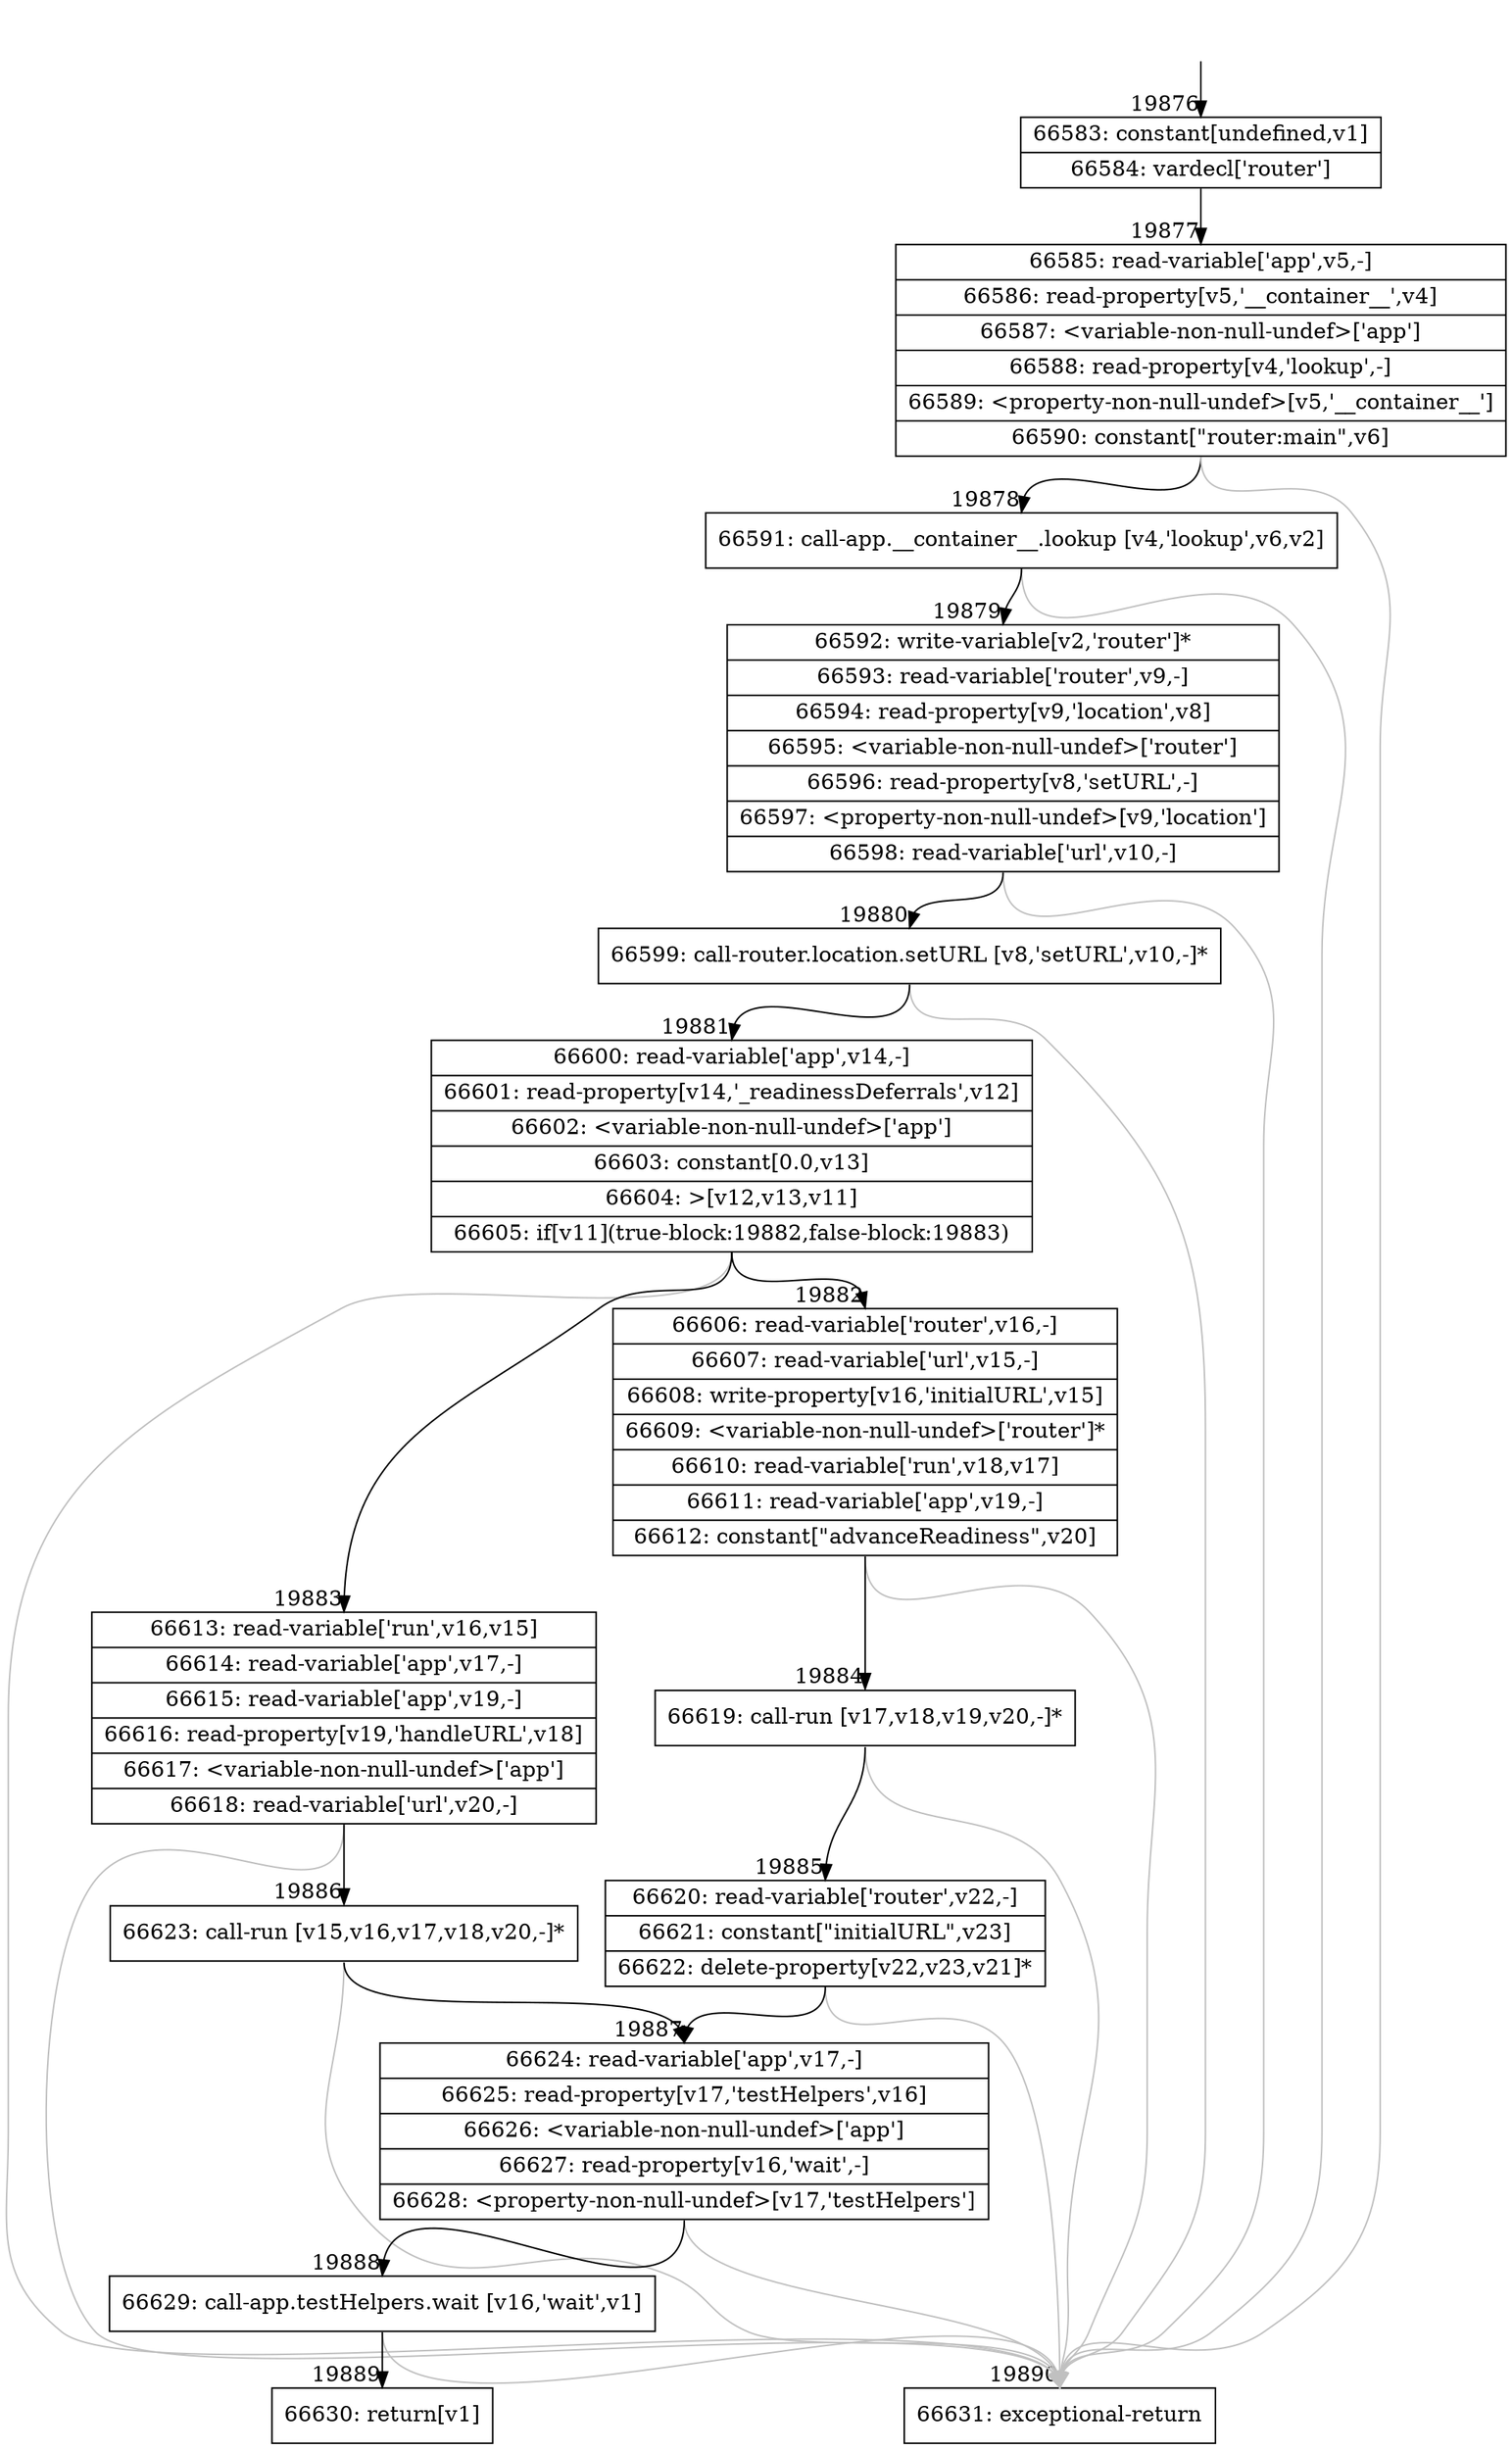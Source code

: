 digraph {
rankdir="TD"
BB_entry1725[shape=none,label=""];
BB_entry1725 -> BB19876 [tailport=s, headport=n, headlabel="    19876"]
BB19876 [shape=record label="{66583: constant[undefined,v1]|66584: vardecl['router']}" ] 
BB19876 -> BB19877 [tailport=s, headport=n, headlabel="      19877"]
BB19877 [shape=record label="{66585: read-variable['app',v5,-]|66586: read-property[v5,'__container__',v4]|66587: \<variable-non-null-undef\>['app']|66588: read-property[v4,'lookup',-]|66589: \<property-non-null-undef\>[v5,'__container__']|66590: constant[\"router:main\",v6]}" ] 
BB19877 -> BB19878 [tailport=s, headport=n, headlabel="      19878"]
BB19877 -> BB19890 [tailport=s, headport=n, color=gray, headlabel="      19890"]
BB19878 [shape=record label="{66591: call-app.__container__.lookup [v4,'lookup',v6,v2]}" ] 
BB19878 -> BB19879 [tailport=s, headport=n, headlabel="      19879"]
BB19878 -> BB19890 [tailport=s, headport=n, color=gray]
BB19879 [shape=record label="{66592: write-variable[v2,'router']*|66593: read-variable['router',v9,-]|66594: read-property[v9,'location',v8]|66595: \<variable-non-null-undef\>['router']|66596: read-property[v8,'setURL',-]|66597: \<property-non-null-undef\>[v9,'location']|66598: read-variable['url',v10,-]}" ] 
BB19879 -> BB19880 [tailport=s, headport=n, headlabel="      19880"]
BB19879 -> BB19890 [tailport=s, headport=n, color=gray]
BB19880 [shape=record label="{66599: call-router.location.setURL [v8,'setURL',v10,-]*}" ] 
BB19880 -> BB19881 [tailport=s, headport=n, headlabel="      19881"]
BB19880 -> BB19890 [tailport=s, headport=n, color=gray]
BB19881 [shape=record label="{66600: read-variable['app',v14,-]|66601: read-property[v14,'_readinessDeferrals',v12]|66602: \<variable-non-null-undef\>['app']|66603: constant[0.0,v13]|66604: \>[v12,v13,v11]|66605: if[v11](true-block:19882,false-block:19883)}" ] 
BB19881 -> BB19882 [tailport=s, headport=n, headlabel="      19882"]
BB19881 -> BB19883 [tailport=s, headport=n, headlabel="      19883"]
BB19881 -> BB19890 [tailport=s, headport=n, color=gray]
BB19882 [shape=record label="{66606: read-variable['router',v16,-]|66607: read-variable['url',v15,-]|66608: write-property[v16,'initialURL',v15]|66609: \<variable-non-null-undef\>['router']*|66610: read-variable['run',v18,v17]|66611: read-variable['app',v19,-]|66612: constant[\"advanceReadiness\",v20]}" ] 
BB19882 -> BB19884 [tailport=s, headport=n, headlabel="      19884"]
BB19882 -> BB19890 [tailport=s, headport=n, color=gray]
BB19883 [shape=record label="{66613: read-variable['run',v16,v15]|66614: read-variable['app',v17,-]|66615: read-variable['app',v19,-]|66616: read-property[v19,'handleURL',v18]|66617: \<variable-non-null-undef\>['app']|66618: read-variable['url',v20,-]}" ] 
BB19883 -> BB19886 [tailport=s, headport=n, headlabel="      19886"]
BB19883 -> BB19890 [tailport=s, headport=n, color=gray]
BB19884 [shape=record label="{66619: call-run [v17,v18,v19,v20,-]*}" ] 
BB19884 -> BB19885 [tailport=s, headport=n, headlabel="      19885"]
BB19884 -> BB19890 [tailport=s, headport=n, color=gray]
BB19885 [shape=record label="{66620: read-variable['router',v22,-]|66621: constant[\"initialURL\",v23]|66622: delete-property[v22,v23,v21]*}" ] 
BB19885 -> BB19887 [tailport=s, headport=n, headlabel="      19887"]
BB19885 -> BB19890 [tailport=s, headport=n, color=gray]
BB19886 [shape=record label="{66623: call-run [v15,v16,v17,v18,v20,-]*}" ] 
BB19886 -> BB19887 [tailport=s, headport=n]
BB19886 -> BB19890 [tailport=s, headport=n, color=gray]
BB19887 [shape=record label="{66624: read-variable['app',v17,-]|66625: read-property[v17,'testHelpers',v16]|66626: \<variable-non-null-undef\>['app']|66627: read-property[v16,'wait',-]|66628: \<property-non-null-undef\>[v17,'testHelpers']}" ] 
BB19887 -> BB19888 [tailport=s, headport=n, headlabel="      19888"]
BB19887 -> BB19890 [tailport=s, headport=n, color=gray]
BB19888 [shape=record label="{66629: call-app.testHelpers.wait [v16,'wait',v1]}" ] 
BB19888 -> BB19889 [tailport=s, headport=n, headlabel="      19889"]
BB19888 -> BB19890 [tailport=s, headport=n, color=gray]
BB19889 [shape=record label="{66630: return[v1]}" ] 
BB19890 [shape=record label="{66631: exceptional-return}" ] 
//#$~ 37185
}
